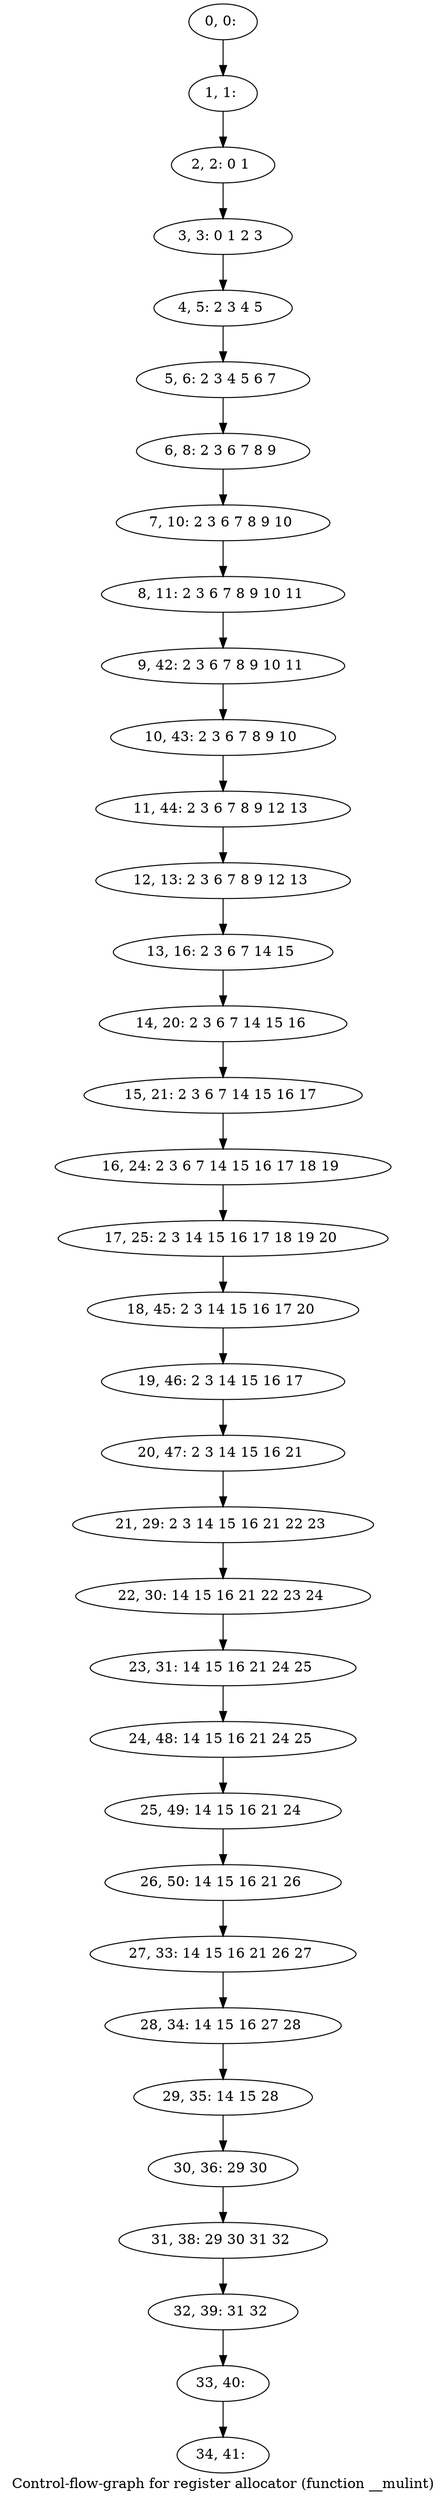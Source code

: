 digraph G {
graph [label="Control-flow-graph for register allocator (function __mulint)"]
0[label="0, 0: "];
1[label="1, 1: "];
2[label="2, 2: 0 1 "];
3[label="3, 3: 0 1 2 3 "];
4[label="4, 5: 2 3 4 5 "];
5[label="5, 6: 2 3 4 5 6 7 "];
6[label="6, 8: 2 3 6 7 8 9 "];
7[label="7, 10: 2 3 6 7 8 9 10 "];
8[label="8, 11: 2 3 6 7 8 9 10 11 "];
9[label="9, 42: 2 3 6 7 8 9 10 11 "];
10[label="10, 43: 2 3 6 7 8 9 10 "];
11[label="11, 44: 2 3 6 7 8 9 12 13 "];
12[label="12, 13: 2 3 6 7 8 9 12 13 "];
13[label="13, 16: 2 3 6 7 14 15 "];
14[label="14, 20: 2 3 6 7 14 15 16 "];
15[label="15, 21: 2 3 6 7 14 15 16 17 "];
16[label="16, 24: 2 3 6 7 14 15 16 17 18 19 "];
17[label="17, 25: 2 3 14 15 16 17 18 19 20 "];
18[label="18, 45: 2 3 14 15 16 17 20 "];
19[label="19, 46: 2 3 14 15 16 17 "];
20[label="20, 47: 2 3 14 15 16 21 "];
21[label="21, 29: 2 3 14 15 16 21 22 23 "];
22[label="22, 30: 14 15 16 21 22 23 24 "];
23[label="23, 31: 14 15 16 21 24 25 "];
24[label="24, 48: 14 15 16 21 24 25 "];
25[label="25, 49: 14 15 16 21 24 "];
26[label="26, 50: 14 15 16 21 26 "];
27[label="27, 33: 14 15 16 21 26 27 "];
28[label="28, 34: 14 15 16 27 28 "];
29[label="29, 35: 14 15 28 "];
30[label="30, 36: 29 30 "];
31[label="31, 38: 29 30 31 32 "];
32[label="32, 39: 31 32 "];
33[label="33, 40: "];
34[label="34, 41: "];
0->1 ;
1->2 ;
2->3 ;
3->4 ;
4->5 ;
5->6 ;
6->7 ;
7->8 ;
8->9 ;
9->10 ;
10->11 ;
11->12 ;
12->13 ;
13->14 ;
14->15 ;
15->16 ;
16->17 ;
17->18 ;
18->19 ;
19->20 ;
20->21 ;
21->22 ;
22->23 ;
23->24 ;
24->25 ;
25->26 ;
26->27 ;
27->28 ;
28->29 ;
29->30 ;
30->31 ;
31->32 ;
32->33 ;
33->34 ;
}
